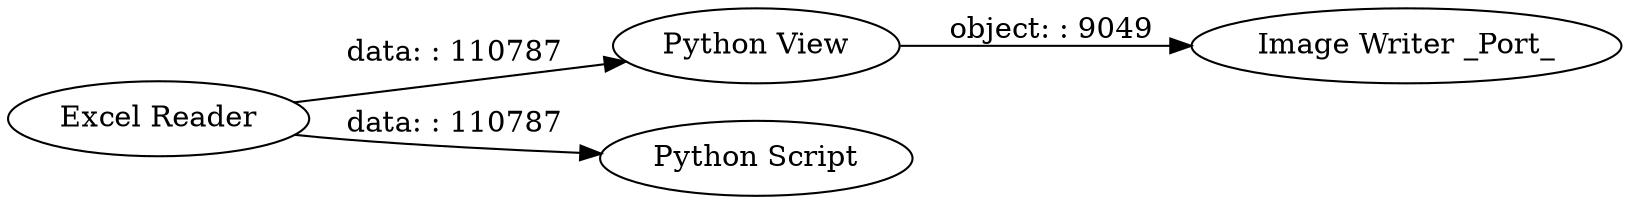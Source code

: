 digraph {
	"-443855321155358976_6" [label="Image Writer _Port_"]
	"-443855321155358976_7" [label="Excel Reader"]
	"-443855321155358976_5" [label="Python View"]
	"-443855321155358976_4" [label="Python Script"]
	"-443855321155358976_5" -> "-443855321155358976_6" [label="object: : 9049"]
	"-443855321155358976_7" -> "-443855321155358976_5" [label="data: : 110787"]
	"-443855321155358976_7" -> "-443855321155358976_4" [label="data: : 110787"]
	rankdir=LR
}
